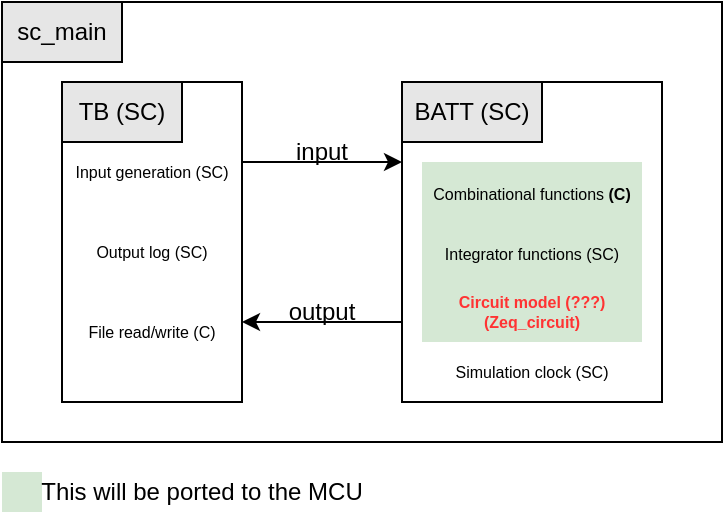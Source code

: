<mxfile version="22.0.2" type="device">
  <diagram name="Pagina-1" id="JixKTYv2JZQ_Qk85dHQe">
    <mxGraphModel dx="420" dy="226" grid="1" gridSize="10" guides="1" tooltips="1" connect="1" arrows="1" fold="1" page="1" pageScale="1" pageWidth="827" pageHeight="1169" math="0" shadow="0">
      <root>
        <mxCell id="0" />
        <mxCell id="1" parent="0" />
        <mxCell id="UVs8akoaALRGwhurHnQT-13" value="" style="whiteSpace=wrap;html=1;" parent="1" vertex="1">
          <mxGeometry x="40" y="40" width="360" height="220" as="geometry" />
        </mxCell>
        <mxCell id="UVs8akoaALRGwhurHnQT-1" value="" style="whiteSpace=wrap;html=1;" parent="1" vertex="1">
          <mxGeometry x="70" y="80" width="90" height="160" as="geometry" />
        </mxCell>
        <mxCell id="UVs8akoaALRGwhurHnQT-2" value="TB (SC)" style="text;html=1;strokeColor=default;fillColor=#E6E6E6;align=center;verticalAlign=middle;whiteSpace=wrap;rounded=0;" parent="1" vertex="1">
          <mxGeometry x="70" y="80" width="60" height="30" as="geometry" />
        </mxCell>
        <mxCell id="UVs8akoaALRGwhurHnQT-3" value="" style="whiteSpace=wrap;html=1;" parent="1" vertex="1">
          <mxGeometry x="240" y="80" width="130" height="160" as="geometry" />
        </mxCell>
        <mxCell id="UVs8akoaALRGwhurHnQT-4" value="BATT (SC)" style="text;html=1;strokeColor=default;fillColor=#E6E6E6;align=center;verticalAlign=middle;whiteSpace=wrap;rounded=0;" parent="1" vertex="1">
          <mxGeometry x="240" y="80" width="70" height="30" as="geometry" />
        </mxCell>
        <mxCell id="UVs8akoaALRGwhurHnQT-5" value="" style="endArrow=classic;html=1;rounded=0;exitX=1;exitY=0.25;exitDx=0;exitDy=0;entryX=0;entryY=0.25;entryDx=0;entryDy=0;" parent="1" source="UVs8akoaALRGwhurHnQT-1" target="UVs8akoaALRGwhurHnQT-3" edge="1">
          <mxGeometry width="50" height="50" relative="1" as="geometry">
            <mxPoint x="170" y="150" as="sourcePoint" />
            <mxPoint x="220" y="100" as="targetPoint" />
          </mxGeometry>
        </mxCell>
        <mxCell id="UVs8akoaALRGwhurHnQT-7" value="" style="endArrow=classic;html=1;rounded=0;entryX=1;entryY=0.75;entryDx=0;entryDy=0;exitX=0;exitY=0.75;exitDx=0;exitDy=0;" parent="1" source="UVs8akoaALRGwhurHnQT-3" target="UVs8akoaALRGwhurHnQT-1" edge="1">
          <mxGeometry width="50" height="50" relative="1" as="geometry">
            <mxPoint x="240" y="180" as="sourcePoint" />
            <mxPoint x="290" y="130" as="targetPoint" />
          </mxGeometry>
        </mxCell>
        <mxCell id="UVs8akoaALRGwhurHnQT-8" value="input" style="text;html=1;strokeColor=none;fillColor=none;align=center;verticalAlign=middle;whiteSpace=wrap;rounded=0;" parent="1" vertex="1">
          <mxGeometry x="170" y="100" width="60" height="30" as="geometry" />
        </mxCell>
        <mxCell id="UVs8akoaALRGwhurHnQT-9" value="output" style="text;html=1;strokeColor=none;fillColor=none;align=center;verticalAlign=middle;whiteSpace=wrap;rounded=0;" parent="1" vertex="1">
          <mxGeometry x="170" y="180" width="60" height="30" as="geometry" />
        </mxCell>
        <mxCell id="UVs8akoaALRGwhurHnQT-11" value="Input generation (SC)" style="text;html=1;strokeColor=none;fillColor=none;align=center;verticalAlign=middle;whiteSpace=wrap;rounded=0;fontSize=8;" parent="1" vertex="1">
          <mxGeometry x="75" y="110" width="80" height="30" as="geometry" />
        </mxCell>
        <mxCell id="UVs8akoaALRGwhurHnQT-12" value="Output log (SC)" style="text;html=1;strokeColor=none;fillColor=none;align=center;verticalAlign=middle;whiteSpace=wrap;rounded=0;fontSize=8;" parent="1" vertex="1">
          <mxGeometry x="75" y="150" width="80" height="30" as="geometry" />
        </mxCell>
        <mxCell id="UVs8akoaALRGwhurHnQT-14" value="sc_main" style="text;html=1;strokeColor=default;fillColor=#E6E6E6;align=center;verticalAlign=middle;whiteSpace=wrap;rounded=0;" parent="1" vertex="1">
          <mxGeometry x="40" y="40" width="60" height="30" as="geometry" />
        </mxCell>
        <mxCell id="UVs8akoaALRGwhurHnQT-16" value="Simulation clock (SC)" style="text;html=1;strokeColor=none;fillColor=none;align=center;verticalAlign=middle;whiteSpace=wrap;rounded=0;fontSize=8;" parent="1" vertex="1">
          <mxGeometry x="265" y="210" width="80" height="30" as="geometry" />
        </mxCell>
        <mxCell id="UVs8akoaALRGwhurHnQT-18" value="&lt;font style=&quot;font-size: 8px;&quot;&gt;Combinational functions &lt;b&gt;(C)&lt;/b&gt;&lt;/font&gt;" style="text;html=1;strokeColor=none;fillColor=#d5e8d4;align=center;verticalAlign=middle;whiteSpace=wrap;rounded=0;" parent="1" vertex="1">
          <mxGeometry x="250" y="120" width="110" height="30" as="geometry" />
        </mxCell>
        <mxCell id="UVs8akoaALRGwhurHnQT-19" value="&lt;font style=&quot;font-size: 8px;&quot;&gt;Integrator functions (SC)&lt;/font&gt;" style="text;html=1;strokeColor=none;fillColor=#d5e8d4;align=center;verticalAlign=middle;whiteSpace=wrap;rounded=0;" parent="1" vertex="1">
          <mxGeometry x="250" y="150" width="110" height="30" as="geometry" />
        </mxCell>
        <mxCell id="UVs8akoaALRGwhurHnQT-20" value="&lt;font style=&quot;font-size: 8px;&quot;&gt;Circuit model (???)&lt;br&gt;(Zeq_circuit)&lt;br&gt;&lt;/font&gt;" style="text;html=1;strokeColor=none;fillColor=#d5e8d4;align=center;verticalAlign=middle;whiteSpace=wrap;rounded=0;fontStyle=1;fontSize=8;fontColor=#FF3333;" parent="1" vertex="1">
          <mxGeometry x="250" y="180" width="110" height="30" as="geometry" />
        </mxCell>
        <mxCell id="UVs8akoaALRGwhurHnQT-22" value="" style="whiteSpace=wrap;html=1;aspect=fixed;fillColor=#d5e8d4;strokeColor=none;" parent="1" vertex="1">
          <mxGeometry x="40" y="275" width="20" height="20" as="geometry" />
        </mxCell>
        <mxCell id="UVs8akoaALRGwhurHnQT-23" value="This will be ported to the MCU" style="text;html=1;strokeColor=none;fillColor=none;align=center;verticalAlign=middle;whiteSpace=wrap;rounded=0;" parent="1" vertex="1">
          <mxGeometry x="50" y="270" width="180" height="30" as="geometry" />
        </mxCell>
        <mxCell id="zmKHs2tShWPTpMydmM3r-1" value="File read/write (C)" style="text;html=1;strokeColor=none;fillColor=none;align=center;verticalAlign=middle;whiteSpace=wrap;rounded=0;fontSize=8;" vertex="1" parent="1">
          <mxGeometry x="75" y="190" width="80" height="30" as="geometry" />
        </mxCell>
      </root>
    </mxGraphModel>
  </diagram>
</mxfile>
